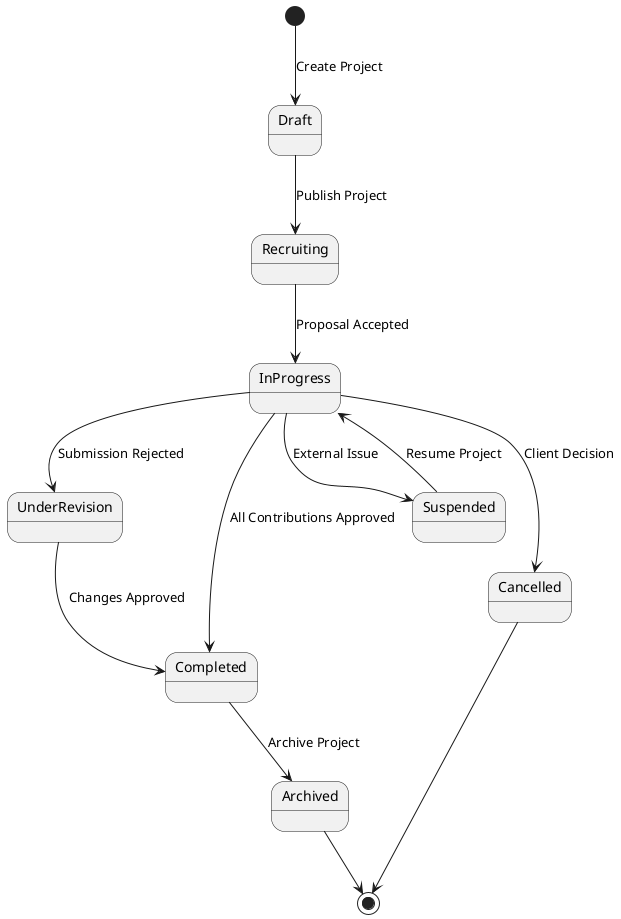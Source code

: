 @startuml 
[*] --> Draft : Create Project

Draft --> Recruiting : Publish Project
Recruiting --> InProgress : Proposal Accepted
InProgress --> UnderRevision : Submission Rejected
InProgress --> Completed : All Contributions Approved
InProgress --> Suspended : External Issue
InProgress --> Cancelled : Client Decision
UnderRevision --> Completed : Changes Approved
Suspended --> InProgress : Resume Project
Cancelled --> [*]
Completed --> Archived : Archive Project
Archived --> [*]
@enduml
